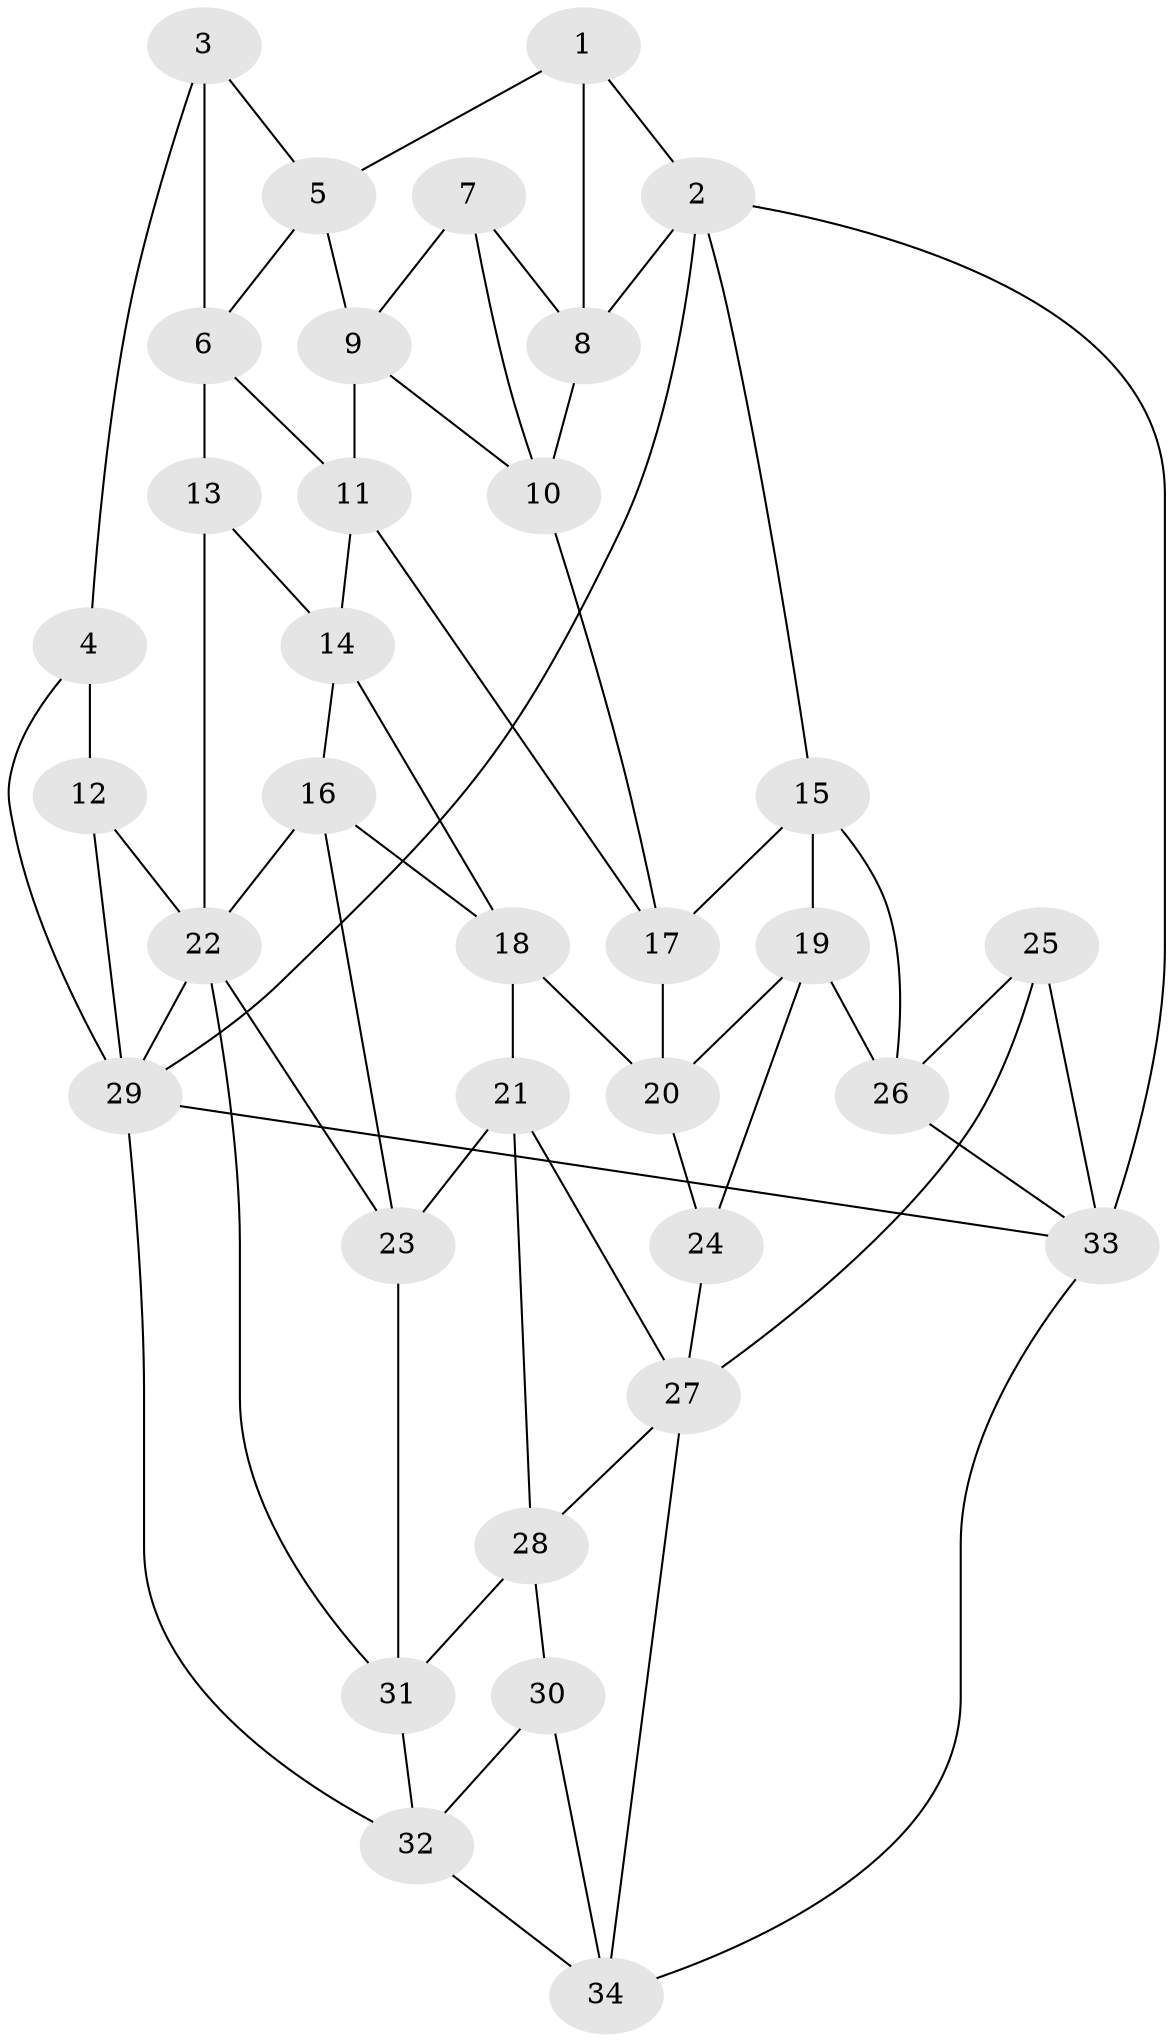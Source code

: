 // original degree distribution, {3: 0.029411764705882353, 4: 0.20588235294117646, 5: 0.5882352941176471, 6: 0.17647058823529413}
// Generated by graph-tools (version 1.1) at 2025/51/03/09/25 03:51:10]
// undirected, 34 vertices, 67 edges
graph export_dot {
graph [start="1"]
  node [color=gray90,style=filled];
  1;
  2;
  3;
  4;
  5;
  6;
  7;
  8;
  9;
  10;
  11;
  12;
  13;
  14;
  15;
  16;
  17;
  18;
  19;
  20;
  21;
  22;
  23;
  24;
  25;
  26;
  27;
  28;
  29;
  30;
  31;
  32;
  33;
  34;
  1 -- 2 [weight=1.0];
  1 -- 5 [weight=1.0];
  1 -- 8 [weight=1.0];
  2 -- 8 [weight=1.0];
  2 -- 15 [weight=1.0];
  2 -- 29 [weight=1.0];
  2 -- 33 [weight=1.0];
  3 -- 4 [weight=1.0];
  3 -- 5 [weight=1.0];
  3 -- 6 [weight=1.0];
  4 -- 12 [weight=1.0];
  4 -- 29 [weight=1.0];
  5 -- 6 [weight=1.0];
  5 -- 9 [weight=1.0];
  6 -- 11 [weight=1.0];
  6 -- 13 [weight=1.0];
  7 -- 8 [weight=1.0];
  7 -- 9 [weight=1.0];
  7 -- 10 [weight=1.0];
  8 -- 10 [weight=1.0];
  9 -- 10 [weight=1.0];
  9 -- 11 [weight=1.0];
  10 -- 17 [weight=1.0];
  11 -- 14 [weight=1.0];
  11 -- 17 [weight=1.0];
  12 -- 22 [weight=1.0];
  12 -- 29 [weight=1.0];
  13 -- 14 [weight=1.0];
  13 -- 22 [weight=1.0];
  14 -- 16 [weight=1.0];
  14 -- 18 [weight=1.0];
  15 -- 17 [weight=1.0];
  15 -- 19 [weight=1.0];
  15 -- 26 [weight=1.0];
  16 -- 18 [weight=1.0];
  16 -- 22 [weight=1.0];
  16 -- 23 [weight=1.0];
  17 -- 20 [weight=1.0];
  18 -- 20 [weight=1.0];
  18 -- 21 [weight=1.0];
  19 -- 20 [weight=1.0];
  19 -- 24 [weight=1.0];
  19 -- 26 [weight=1.0];
  20 -- 24 [weight=1.0];
  21 -- 23 [weight=1.0];
  21 -- 27 [weight=1.0];
  21 -- 28 [weight=1.0];
  22 -- 23 [weight=1.0];
  22 -- 29 [weight=1.0];
  22 -- 31 [weight=1.0];
  23 -- 31 [weight=1.0];
  24 -- 27 [weight=2.0];
  25 -- 26 [weight=1.0];
  25 -- 27 [weight=1.0];
  25 -- 33 [weight=1.0];
  26 -- 33 [weight=1.0];
  27 -- 28 [weight=1.0];
  27 -- 34 [weight=1.0];
  28 -- 30 [weight=1.0];
  28 -- 31 [weight=1.0];
  29 -- 32 [weight=1.0];
  29 -- 33 [weight=1.0];
  30 -- 32 [weight=1.0];
  30 -- 34 [weight=1.0];
  31 -- 32 [weight=1.0];
  32 -- 34 [weight=1.0];
  33 -- 34 [weight=1.0];
}
